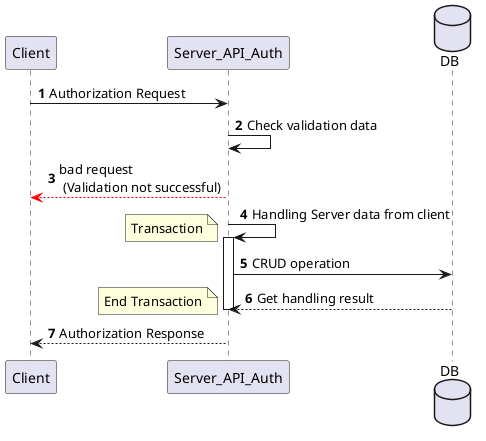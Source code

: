 @startuml
'https://plantuml.com/sequence-diagram

autonumber
     Client -> Server_API_Auth: Authorization Request
     Server_API_Auth -> Server_API_Auth : Check validation data
     Client <-[#red]- Server_API_Auth: bad request\n (Validation not successful)
     Server_API_Auth -> Server_API_Auth : Handling Server data from client

     database DB as DB
         note left : Transaction
          activate Server_API_Auth
     Server_API_Auth -> DB: CRUD operation
     Server_API_Auth <-- DB: Get handling result
    note left : End Transaction
     deactivate Server_API_Auth
     Client <-- Server_API_Auth: Authorization Response
@enduml